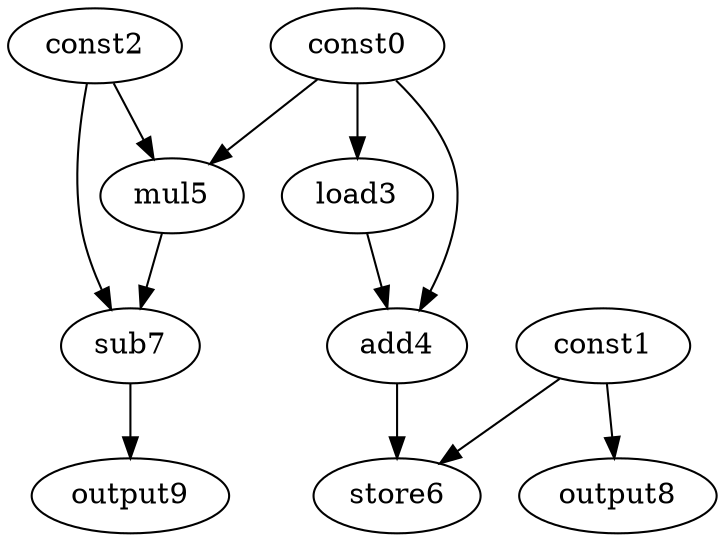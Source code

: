 digraph G { 
const0[opcode=const]; 
const1[opcode=const]; 
const2[opcode=const]; 
load3[opcode=load]; 
add4[opcode=add]; 
mul5[opcode=mul]; 
store6[opcode=store]; 
sub7[opcode=sub]; 
output8[opcode=output]; 
output9[opcode=output]; 
const0->load3[operand=0];
const0->mul5[operand=0];
const2->mul5[operand=1];
const1->output8[operand=0];
const0->add4[operand=0];
load3->add4[operand=1];
const2->sub7[operand=0];
mul5->sub7[operand=1];
const1->store6[operand=0];
add4->store6[operand=1];
sub7->output9[operand=0];
}
